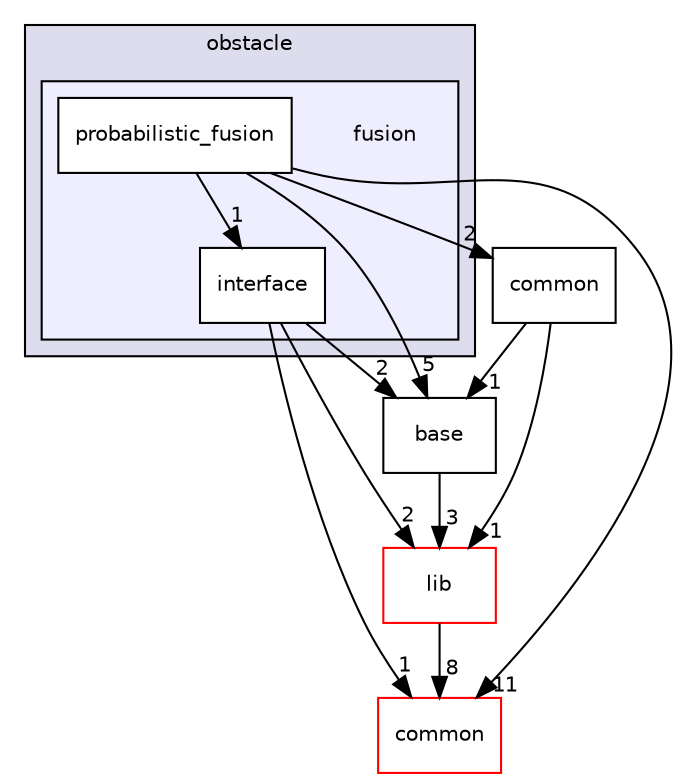 digraph "modules/perception/obstacle/fusion" {
  compound=true
  node [ fontsize="10", fontname="Helvetica"];
  edge [ labelfontsize="10", labelfontname="Helvetica"];
  subgraph clusterdir_6b7f64797b2ff6c457ca9639e8cd0a85 {
    graph [ bgcolor="#ddddee", pencolor="black", label="obstacle" fontname="Helvetica", fontsize="10", URL="dir_6b7f64797b2ff6c457ca9639e8cd0a85.html"]
  subgraph clusterdir_1af7f98ceda56fda8606c13300b29571 {
    graph [ bgcolor="#eeeeff", pencolor="black", label="" URL="dir_1af7f98ceda56fda8606c13300b29571.html"];
    dir_1af7f98ceda56fda8606c13300b29571 [shape=plaintext label="fusion"];
    dir_c8d4977e8b40509932329b2307e81c26 [shape=box label="interface" color="black" fillcolor="white" style="filled" URL="dir_c8d4977e8b40509932329b2307e81c26.html"];
    dir_bcb8d074529cfe6d7e17ec39c1684021 [shape=box label="probabilistic_fusion" color="black" fillcolor="white" style="filled" URL="dir_bcb8d074529cfe6d7e17ec39c1684021.html"];
  }
  }
  dir_3220e30e13cded4e45f58b87a1a3558a [shape=box label="base" URL="dir_3220e30e13cded4e45f58b87a1a3558a.html"];
  dir_9a5e51f49964887903df6eed98080585 [shape=box label="common" fillcolor="white" style="filled" color="red" URL="dir_9a5e51f49964887903df6eed98080585.html"];
  dir_f4b69bafa7685ee9950d2dee42a2cc60 [shape=box label="common" URL="dir_f4b69bafa7685ee9950d2dee42a2cc60.html"];
  dir_4c1a26545ee9c743bf92254028874005 [shape=box label="lib" fillcolor="white" style="filled" color="red" URL="dir_4c1a26545ee9c743bf92254028874005.html"];
  dir_bcb8d074529cfe6d7e17ec39c1684021->dir_c8d4977e8b40509932329b2307e81c26 [headlabel="1", labeldistance=1.5 headhref="dir_000152_000151.html"];
  dir_bcb8d074529cfe6d7e17ec39c1684021->dir_3220e30e13cded4e45f58b87a1a3558a [headlabel="5", labeldistance=1.5 headhref="dir_000152_000037.html"];
  dir_bcb8d074529cfe6d7e17ec39c1684021->dir_9a5e51f49964887903df6eed98080585 [headlabel="11", labeldistance=1.5 headhref="dir_000152_000050.html"];
  dir_bcb8d074529cfe6d7e17ec39c1684021->dir_f4b69bafa7685ee9950d2dee42a2cc60 [headlabel="2", labeldistance=1.5 headhref="dir_000152_000149.html"];
  dir_c8d4977e8b40509932329b2307e81c26->dir_3220e30e13cded4e45f58b87a1a3558a [headlabel="2", labeldistance=1.5 headhref="dir_000151_000037.html"];
  dir_c8d4977e8b40509932329b2307e81c26->dir_9a5e51f49964887903df6eed98080585 [headlabel="1", labeldistance=1.5 headhref="dir_000151_000050.html"];
  dir_c8d4977e8b40509932329b2307e81c26->dir_4c1a26545ee9c743bf92254028874005 [headlabel="2", labeldistance=1.5 headhref="dir_000151_000145.html"];
  dir_3220e30e13cded4e45f58b87a1a3558a->dir_4c1a26545ee9c743bf92254028874005 [headlabel="3", labeldistance=1.5 headhref="dir_000037_000145.html"];
  dir_f4b69bafa7685ee9950d2dee42a2cc60->dir_3220e30e13cded4e45f58b87a1a3558a [headlabel="1", labeldistance=1.5 headhref="dir_000149_000037.html"];
  dir_f4b69bafa7685ee9950d2dee42a2cc60->dir_4c1a26545ee9c743bf92254028874005 [headlabel="1", labeldistance=1.5 headhref="dir_000149_000145.html"];
  dir_4c1a26545ee9c743bf92254028874005->dir_9a5e51f49964887903df6eed98080585 [headlabel="8", labeldistance=1.5 headhref="dir_000145_000050.html"];
}
